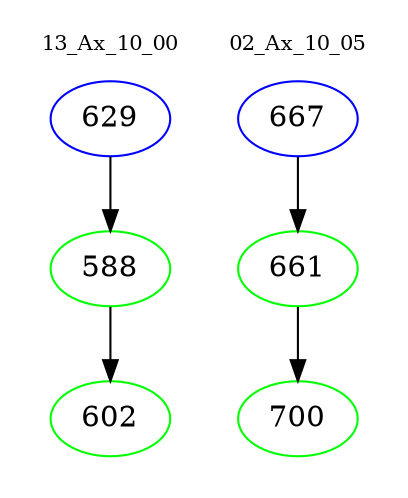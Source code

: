 digraph{
subgraph cluster_0 {
color = white
label = "13_Ax_10_00";
fontsize=10;
T0_629 [label="629", color="blue"]
T0_629 -> T0_588 [color="black"]
T0_588 [label="588", color="green"]
T0_588 -> T0_602 [color="black"]
T0_602 [label="602", color="green"]
}
subgraph cluster_1 {
color = white
label = "02_Ax_10_05";
fontsize=10;
T1_667 [label="667", color="blue"]
T1_667 -> T1_661 [color="black"]
T1_661 [label="661", color="green"]
T1_661 -> T1_700 [color="black"]
T1_700 [label="700", color="green"]
}
}
